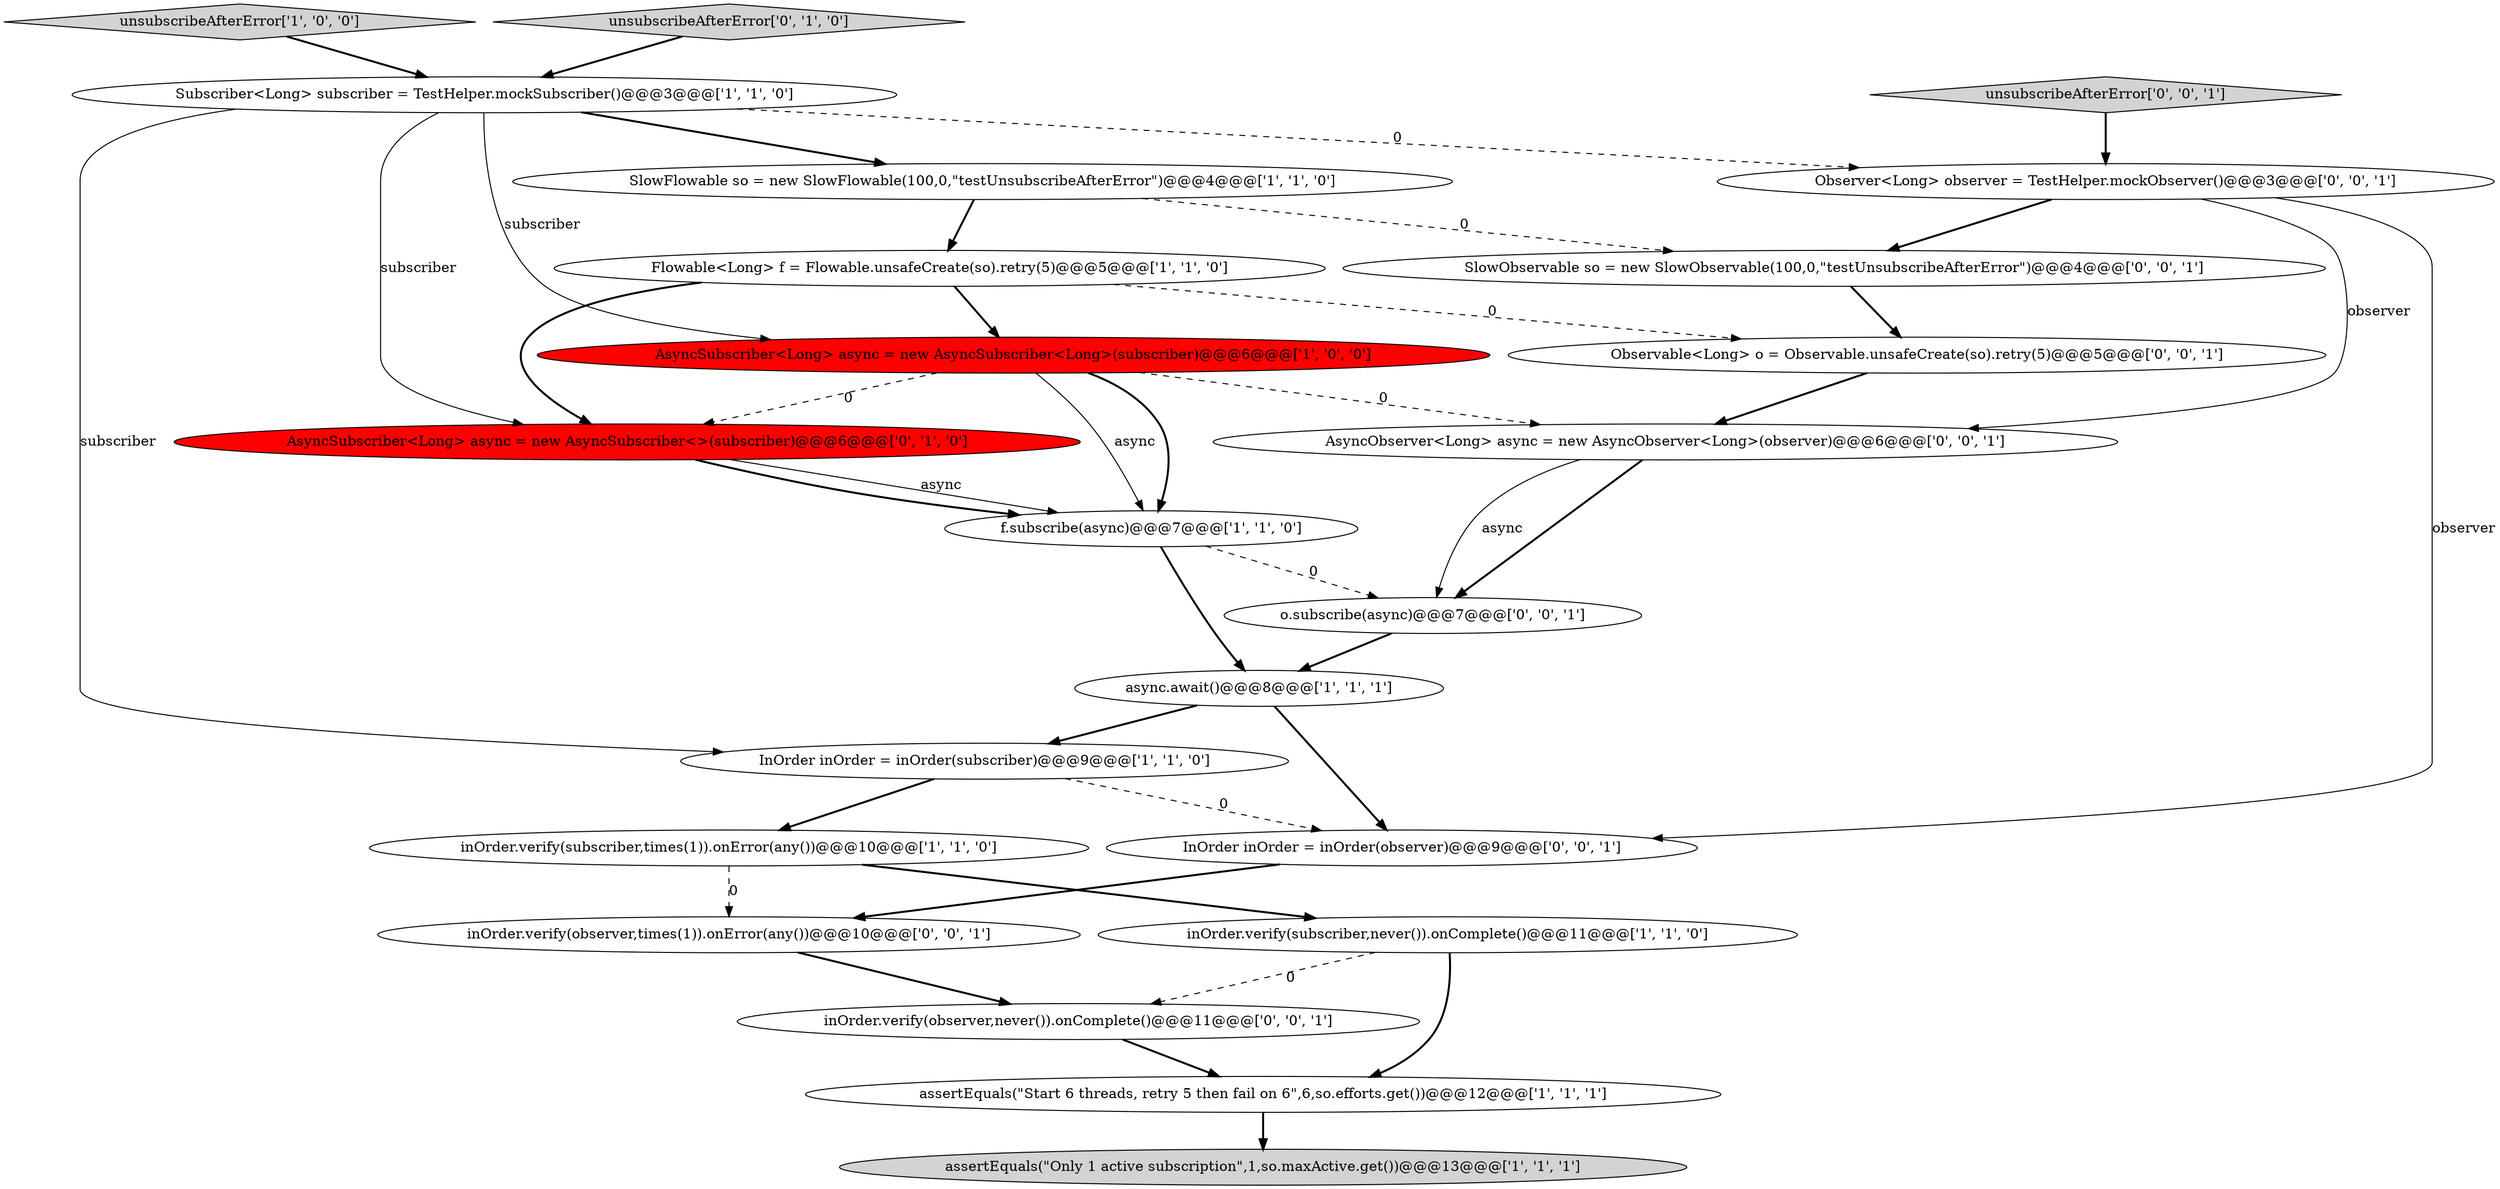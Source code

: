 digraph {
2 [style = filled, label = "assertEquals(\"Start 6 threads, retry 5 then fail on 6\",6,so.efforts.get())@@@12@@@['1', '1', '1']", fillcolor = white, shape = ellipse image = "AAA0AAABBB1BBB"];
9 [style = filled, label = "unsubscribeAfterError['1', '0', '0']", fillcolor = lightgray, shape = diamond image = "AAA0AAABBB1BBB"];
15 [style = filled, label = "inOrder.verify(observer,times(1)).onError(any())@@@10@@@['0', '0', '1']", fillcolor = white, shape = ellipse image = "AAA0AAABBB3BBB"];
22 [style = filled, label = "inOrder.verify(observer,never()).onComplete()@@@11@@@['0', '0', '1']", fillcolor = white, shape = ellipse image = "AAA0AAABBB3BBB"];
16 [style = filled, label = "SlowObservable so = new SlowObservable(100,0,\"testUnsubscribeAfterError\")@@@4@@@['0', '0', '1']", fillcolor = white, shape = ellipse image = "AAA0AAABBB3BBB"];
4 [style = filled, label = "async.await()@@@8@@@['1', '1', '1']", fillcolor = white, shape = ellipse image = "AAA0AAABBB1BBB"];
17 [style = filled, label = "Observer<Long> observer = TestHelper.mockObserver()@@@3@@@['0', '0', '1']", fillcolor = white, shape = ellipse image = "AAA0AAABBB3BBB"];
3 [style = filled, label = "inOrder.verify(subscriber,times(1)).onError(any())@@@10@@@['1', '1', '0']", fillcolor = white, shape = ellipse image = "AAA0AAABBB1BBB"];
6 [style = filled, label = "Flowable<Long> f = Flowable.unsafeCreate(so).retry(5)@@@5@@@['1', '1', '0']", fillcolor = white, shape = ellipse image = "AAA0AAABBB1BBB"];
19 [style = filled, label = "o.subscribe(async)@@@7@@@['0', '0', '1']", fillcolor = white, shape = ellipse image = "AAA0AAABBB3BBB"];
0 [style = filled, label = "f.subscribe(async)@@@7@@@['1', '1', '0']", fillcolor = white, shape = ellipse image = "AAA0AAABBB1BBB"];
1 [style = filled, label = "inOrder.verify(subscriber,never()).onComplete()@@@11@@@['1', '1', '0']", fillcolor = white, shape = ellipse image = "AAA0AAABBB1BBB"];
20 [style = filled, label = "Observable<Long> o = Observable.unsafeCreate(so).retry(5)@@@5@@@['0', '0', '1']", fillcolor = white, shape = ellipse image = "AAA0AAABBB3BBB"];
14 [style = filled, label = "unsubscribeAfterError['0', '0', '1']", fillcolor = lightgray, shape = diamond image = "AAA0AAABBB3BBB"];
12 [style = filled, label = "unsubscribeAfterError['0', '1', '0']", fillcolor = lightgray, shape = diamond image = "AAA0AAABBB2BBB"];
13 [style = filled, label = "AsyncSubscriber<Long> async = new AsyncSubscriber<>(subscriber)@@@6@@@['0', '1', '0']", fillcolor = red, shape = ellipse image = "AAA1AAABBB2BBB"];
5 [style = filled, label = "AsyncSubscriber<Long> async = new AsyncSubscriber<Long>(subscriber)@@@6@@@['1', '0', '0']", fillcolor = red, shape = ellipse image = "AAA1AAABBB1BBB"];
18 [style = filled, label = "AsyncObserver<Long> async = new AsyncObserver<Long>(observer)@@@6@@@['0', '0', '1']", fillcolor = white, shape = ellipse image = "AAA0AAABBB3BBB"];
8 [style = filled, label = "assertEquals(\"Only 1 active subscription\",1,so.maxActive.get())@@@13@@@['1', '1', '1']", fillcolor = lightgray, shape = ellipse image = "AAA0AAABBB1BBB"];
7 [style = filled, label = "InOrder inOrder = inOrder(subscriber)@@@9@@@['1', '1', '0']", fillcolor = white, shape = ellipse image = "AAA0AAABBB1BBB"];
11 [style = filled, label = "SlowFlowable so = new SlowFlowable(100,0,\"testUnsubscribeAfterError\")@@@4@@@['1', '1', '0']", fillcolor = white, shape = ellipse image = "AAA0AAABBB1BBB"];
10 [style = filled, label = "Subscriber<Long> subscriber = TestHelper.mockSubscriber()@@@3@@@['1', '1', '0']", fillcolor = white, shape = ellipse image = "AAA0AAABBB1BBB"];
21 [style = filled, label = "InOrder inOrder = inOrder(observer)@@@9@@@['0', '0', '1']", fillcolor = white, shape = ellipse image = "AAA0AAABBB3BBB"];
5->13 [style = dashed, label="0"];
17->18 [style = solid, label="observer"];
7->21 [style = dashed, label="0"];
17->21 [style = solid, label="observer"];
22->2 [style = bold, label=""];
5->0 [style = solid, label="async"];
3->1 [style = bold, label=""];
6->20 [style = dashed, label="0"];
11->16 [style = dashed, label="0"];
0->19 [style = dashed, label="0"];
21->15 [style = bold, label=""];
10->7 [style = solid, label="subscriber"];
11->6 [style = bold, label=""];
10->13 [style = solid, label="subscriber"];
18->19 [style = bold, label=""];
4->21 [style = bold, label=""];
14->17 [style = bold, label=""];
18->19 [style = solid, label="async"];
9->10 [style = bold, label=""];
5->18 [style = dashed, label="0"];
7->3 [style = bold, label=""];
4->7 [style = bold, label=""];
1->22 [style = dashed, label="0"];
15->22 [style = bold, label=""];
20->18 [style = bold, label=""];
6->5 [style = bold, label=""];
12->10 [style = bold, label=""];
10->5 [style = solid, label="subscriber"];
13->0 [style = solid, label="async"];
5->0 [style = bold, label=""];
0->4 [style = bold, label=""];
6->13 [style = bold, label=""];
10->17 [style = dashed, label="0"];
3->15 [style = dashed, label="0"];
1->2 [style = bold, label=""];
19->4 [style = bold, label=""];
16->20 [style = bold, label=""];
17->16 [style = bold, label=""];
2->8 [style = bold, label=""];
13->0 [style = bold, label=""];
10->11 [style = bold, label=""];
}
